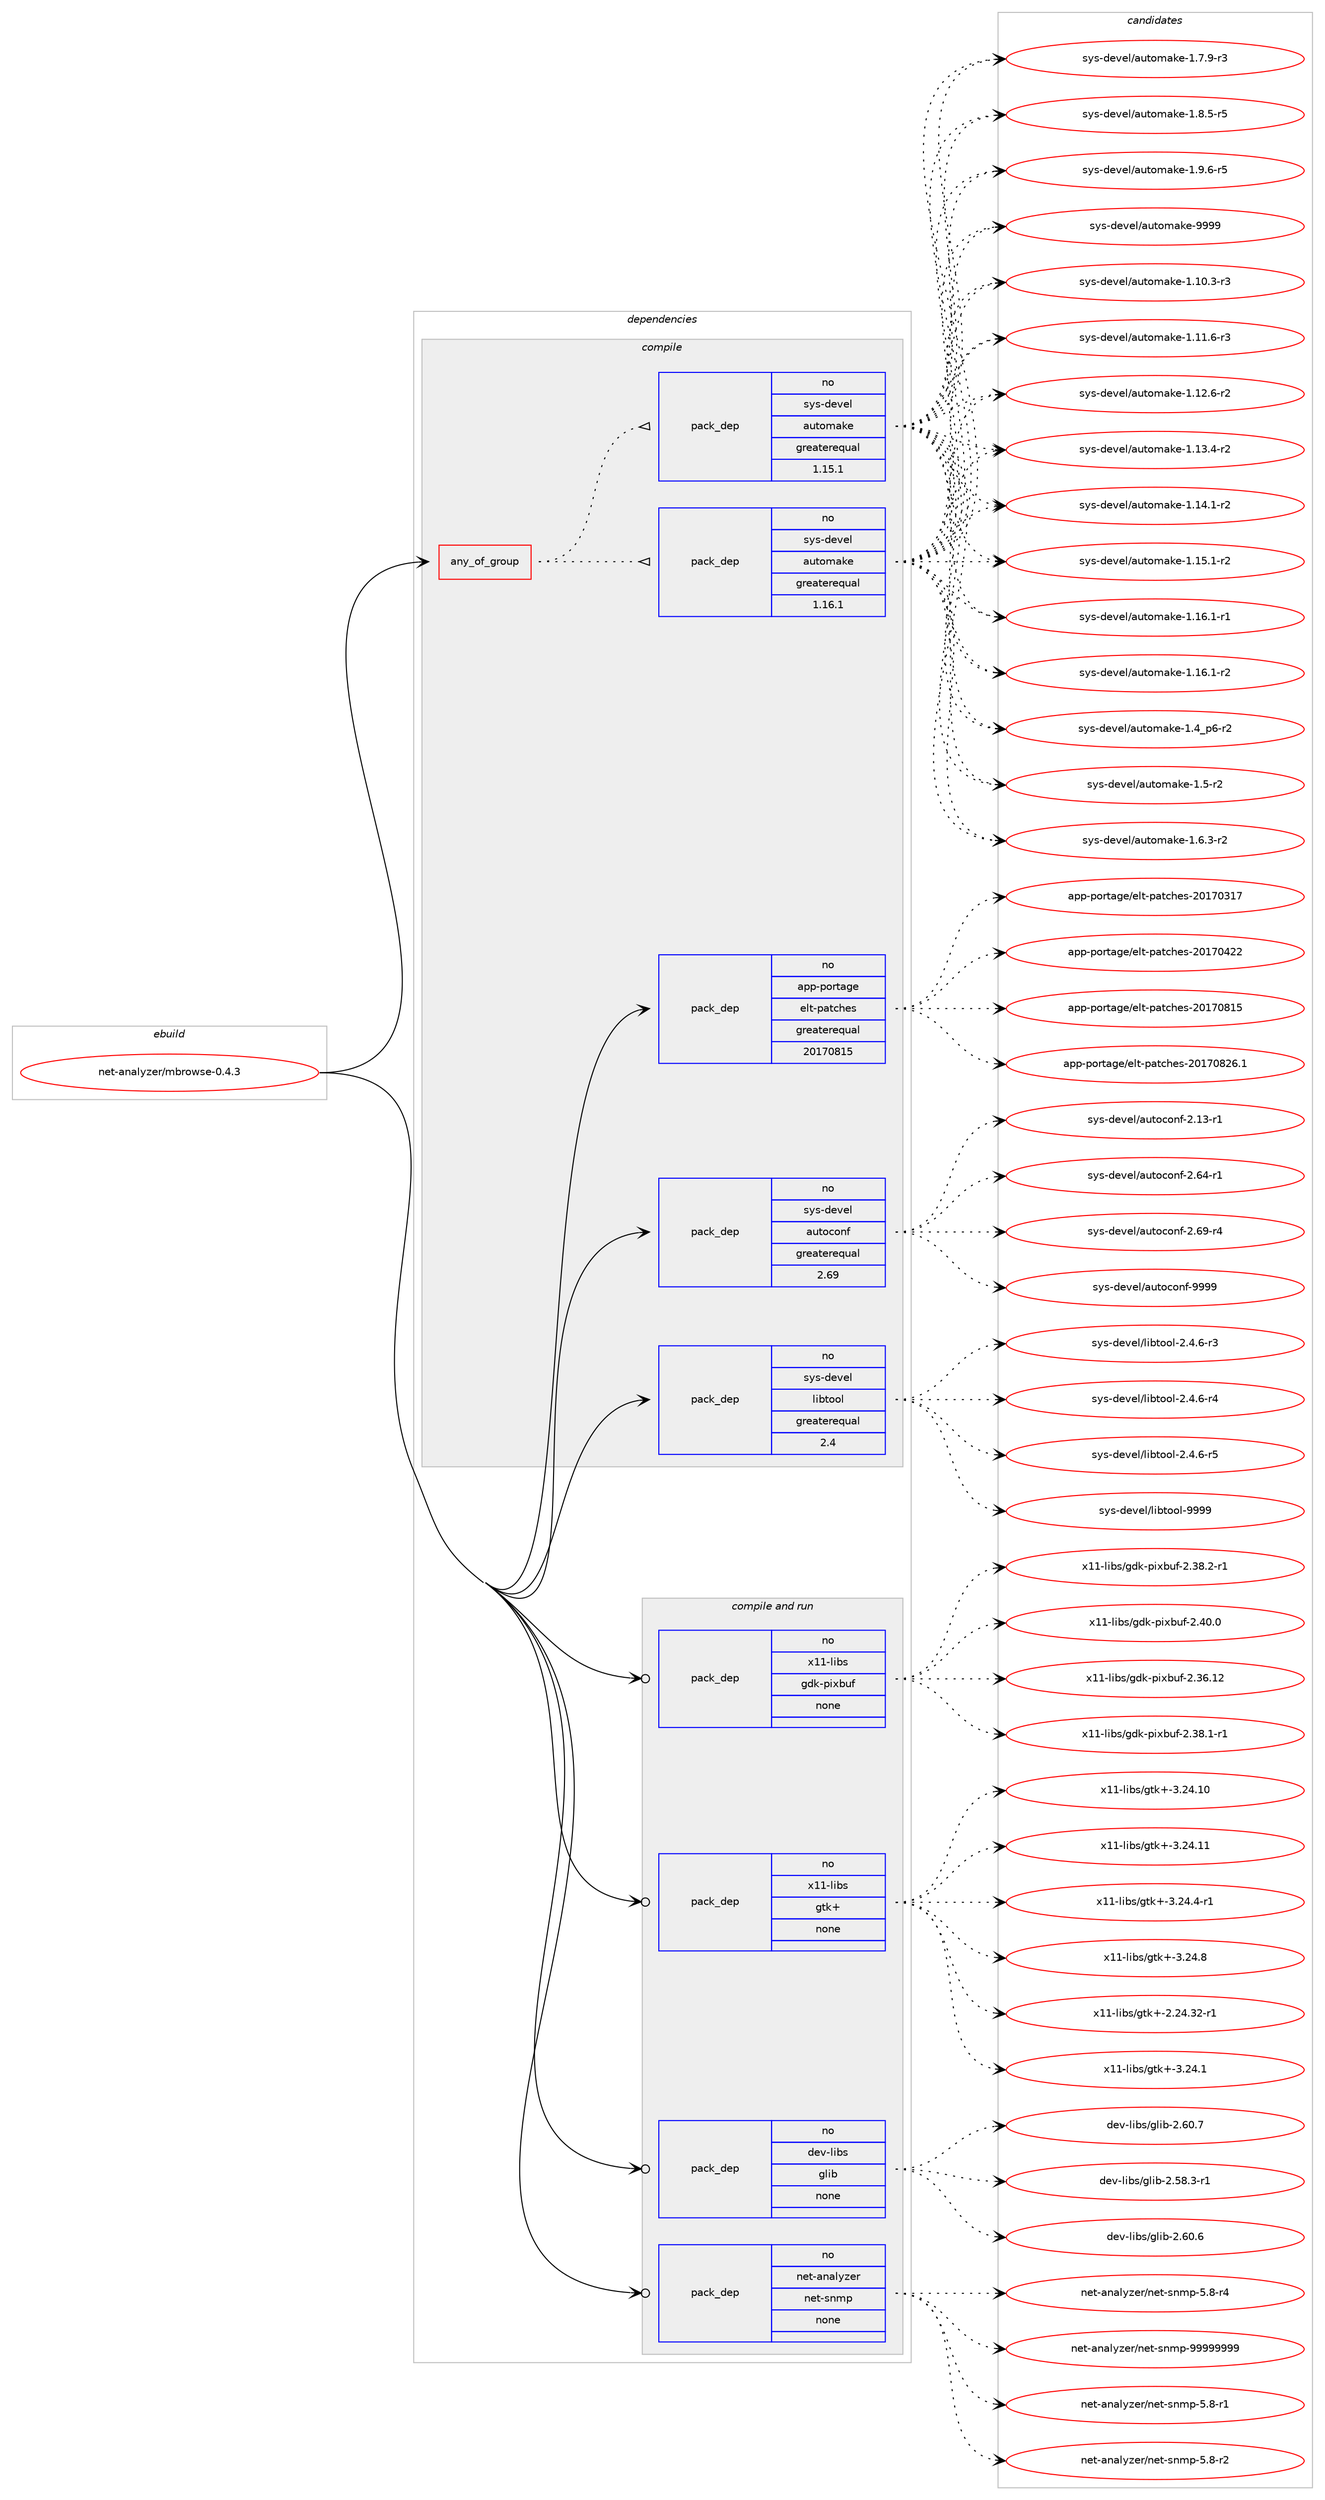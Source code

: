 digraph prolog {

# *************
# Graph options
# *************

newrank=true;
concentrate=true;
compound=true;
graph [rankdir=LR,fontname=Helvetica,fontsize=10,ranksep=1.5];#, ranksep=2.5, nodesep=0.2];
edge  [arrowhead=vee];
node  [fontname=Helvetica,fontsize=10];

# **********
# The ebuild
# **********

subgraph cluster_leftcol {
color=gray;
rank=same;
label=<<i>ebuild</i>>;
id [label="net-analyzer/mbrowse-0.4.3", color=red, width=4, href="../net-analyzer/mbrowse-0.4.3.svg"];
}

# ****************
# The dependencies
# ****************

subgraph cluster_midcol {
color=gray;
label=<<i>dependencies</i>>;
subgraph cluster_compile {
fillcolor="#eeeeee";
style=filled;
label=<<i>compile</i>>;
subgraph any13741 {
dependency813080 [label=<<TABLE BORDER="0" CELLBORDER="1" CELLSPACING="0" CELLPADDING="4"><TR><TD CELLPADDING="10">any_of_group</TD></TR></TABLE>>, shape=none, color=red];subgraph pack601021 {
dependency813081 [label=<<TABLE BORDER="0" CELLBORDER="1" CELLSPACING="0" CELLPADDING="4" WIDTH="220"><TR><TD ROWSPAN="6" CELLPADDING="30">pack_dep</TD></TR><TR><TD WIDTH="110">no</TD></TR><TR><TD>sys-devel</TD></TR><TR><TD>automake</TD></TR><TR><TD>greaterequal</TD></TR><TR><TD>1.16.1</TD></TR></TABLE>>, shape=none, color=blue];
}
dependency813080:e -> dependency813081:w [weight=20,style="dotted",arrowhead="oinv"];
subgraph pack601022 {
dependency813082 [label=<<TABLE BORDER="0" CELLBORDER="1" CELLSPACING="0" CELLPADDING="4" WIDTH="220"><TR><TD ROWSPAN="6" CELLPADDING="30">pack_dep</TD></TR><TR><TD WIDTH="110">no</TD></TR><TR><TD>sys-devel</TD></TR><TR><TD>automake</TD></TR><TR><TD>greaterequal</TD></TR><TR><TD>1.15.1</TD></TR></TABLE>>, shape=none, color=blue];
}
dependency813080:e -> dependency813082:w [weight=20,style="dotted",arrowhead="oinv"];
}
id:e -> dependency813080:w [weight=20,style="solid",arrowhead="vee"];
subgraph pack601023 {
dependency813083 [label=<<TABLE BORDER="0" CELLBORDER="1" CELLSPACING="0" CELLPADDING="4" WIDTH="220"><TR><TD ROWSPAN="6" CELLPADDING="30">pack_dep</TD></TR><TR><TD WIDTH="110">no</TD></TR><TR><TD>app-portage</TD></TR><TR><TD>elt-patches</TD></TR><TR><TD>greaterequal</TD></TR><TR><TD>20170815</TD></TR></TABLE>>, shape=none, color=blue];
}
id:e -> dependency813083:w [weight=20,style="solid",arrowhead="vee"];
subgraph pack601024 {
dependency813084 [label=<<TABLE BORDER="0" CELLBORDER="1" CELLSPACING="0" CELLPADDING="4" WIDTH="220"><TR><TD ROWSPAN="6" CELLPADDING="30">pack_dep</TD></TR><TR><TD WIDTH="110">no</TD></TR><TR><TD>sys-devel</TD></TR><TR><TD>autoconf</TD></TR><TR><TD>greaterequal</TD></TR><TR><TD>2.69</TD></TR></TABLE>>, shape=none, color=blue];
}
id:e -> dependency813084:w [weight=20,style="solid",arrowhead="vee"];
subgraph pack601025 {
dependency813085 [label=<<TABLE BORDER="0" CELLBORDER="1" CELLSPACING="0" CELLPADDING="4" WIDTH="220"><TR><TD ROWSPAN="6" CELLPADDING="30">pack_dep</TD></TR><TR><TD WIDTH="110">no</TD></TR><TR><TD>sys-devel</TD></TR><TR><TD>libtool</TD></TR><TR><TD>greaterequal</TD></TR><TR><TD>2.4</TD></TR></TABLE>>, shape=none, color=blue];
}
id:e -> dependency813085:w [weight=20,style="solid",arrowhead="vee"];
}
subgraph cluster_compileandrun {
fillcolor="#eeeeee";
style=filled;
label=<<i>compile and run</i>>;
subgraph pack601026 {
dependency813086 [label=<<TABLE BORDER="0" CELLBORDER="1" CELLSPACING="0" CELLPADDING="4" WIDTH="220"><TR><TD ROWSPAN="6" CELLPADDING="30">pack_dep</TD></TR><TR><TD WIDTH="110">no</TD></TR><TR><TD>dev-libs</TD></TR><TR><TD>glib</TD></TR><TR><TD>none</TD></TR><TR><TD></TD></TR></TABLE>>, shape=none, color=blue];
}
id:e -> dependency813086:w [weight=20,style="solid",arrowhead="odotvee"];
subgraph pack601027 {
dependency813087 [label=<<TABLE BORDER="0" CELLBORDER="1" CELLSPACING="0" CELLPADDING="4" WIDTH="220"><TR><TD ROWSPAN="6" CELLPADDING="30">pack_dep</TD></TR><TR><TD WIDTH="110">no</TD></TR><TR><TD>net-analyzer</TD></TR><TR><TD>net-snmp</TD></TR><TR><TD>none</TD></TR><TR><TD></TD></TR></TABLE>>, shape=none, color=blue];
}
id:e -> dependency813087:w [weight=20,style="solid",arrowhead="odotvee"];
subgraph pack601028 {
dependency813088 [label=<<TABLE BORDER="0" CELLBORDER="1" CELLSPACING="0" CELLPADDING="4" WIDTH="220"><TR><TD ROWSPAN="6" CELLPADDING="30">pack_dep</TD></TR><TR><TD WIDTH="110">no</TD></TR><TR><TD>x11-libs</TD></TR><TR><TD>gdk-pixbuf</TD></TR><TR><TD>none</TD></TR><TR><TD></TD></TR></TABLE>>, shape=none, color=blue];
}
id:e -> dependency813088:w [weight=20,style="solid",arrowhead="odotvee"];
subgraph pack601029 {
dependency813089 [label=<<TABLE BORDER="0" CELLBORDER="1" CELLSPACING="0" CELLPADDING="4" WIDTH="220"><TR><TD ROWSPAN="6" CELLPADDING="30">pack_dep</TD></TR><TR><TD WIDTH="110">no</TD></TR><TR><TD>x11-libs</TD></TR><TR><TD>gtk+</TD></TR><TR><TD>none</TD></TR><TR><TD></TD></TR></TABLE>>, shape=none, color=blue];
}
id:e -> dependency813089:w [weight=20,style="solid",arrowhead="odotvee"];
}
subgraph cluster_run {
fillcolor="#eeeeee";
style=filled;
label=<<i>run</i>>;
}
}

# **************
# The candidates
# **************

subgraph cluster_choices {
rank=same;
color=gray;
label=<<i>candidates</i>>;

subgraph choice601021 {
color=black;
nodesep=1;
choice11512111545100101118101108479711711611110997107101454946494846514511451 [label="sys-devel/automake-1.10.3-r3", color=red, width=4,href="../sys-devel/automake-1.10.3-r3.svg"];
choice11512111545100101118101108479711711611110997107101454946494946544511451 [label="sys-devel/automake-1.11.6-r3", color=red, width=4,href="../sys-devel/automake-1.11.6-r3.svg"];
choice11512111545100101118101108479711711611110997107101454946495046544511450 [label="sys-devel/automake-1.12.6-r2", color=red, width=4,href="../sys-devel/automake-1.12.6-r2.svg"];
choice11512111545100101118101108479711711611110997107101454946495146524511450 [label="sys-devel/automake-1.13.4-r2", color=red, width=4,href="../sys-devel/automake-1.13.4-r2.svg"];
choice11512111545100101118101108479711711611110997107101454946495246494511450 [label="sys-devel/automake-1.14.1-r2", color=red, width=4,href="../sys-devel/automake-1.14.1-r2.svg"];
choice11512111545100101118101108479711711611110997107101454946495346494511450 [label="sys-devel/automake-1.15.1-r2", color=red, width=4,href="../sys-devel/automake-1.15.1-r2.svg"];
choice11512111545100101118101108479711711611110997107101454946495446494511449 [label="sys-devel/automake-1.16.1-r1", color=red, width=4,href="../sys-devel/automake-1.16.1-r1.svg"];
choice11512111545100101118101108479711711611110997107101454946495446494511450 [label="sys-devel/automake-1.16.1-r2", color=red, width=4,href="../sys-devel/automake-1.16.1-r2.svg"];
choice115121115451001011181011084797117116111109971071014549465295112544511450 [label="sys-devel/automake-1.4_p6-r2", color=red, width=4,href="../sys-devel/automake-1.4_p6-r2.svg"];
choice11512111545100101118101108479711711611110997107101454946534511450 [label="sys-devel/automake-1.5-r2", color=red, width=4,href="../sys-devel/automake-1.5-r2.svg"];
choice115121115451001011181011084797117116111109971071014549465446514511450 [label="sys-devel/automake-1.6.3-r2", color=red, width=4,href="../sys-devel/automake-1.6.3-r2.svg"];
choice115121115451001011181011084797117116111109971071014549465546574511451 [label="sys-devel/automake-1.7.9-r3", color=red, width=4,href="../sys-devel/automake-1.7.9-r3.svg"];
choice115121115451001011181011084797117116111109971071014549465646534511453 [label="sys-devel/automake-1.8.5-r5", color=red, width=4,href="../sys-devel/automake-1.8.5-r5.svg"];
choice115121115451001011181011084797117116111109971071014549465746544511453 [label="sys-devel/automake-1.9.6-r5", color=red, width=4,href="../sys-devel/automake-1.9.6-r5.svg"];
choice115121115451001011181011084797117116111109971071014557575757 [label="sys-devel/automake-9999", color=red, width=4,href="../sys-devel/automake-9999.svg"];
dependency813081:e -> choice11512111545100101118101108479711711611110997107101454946494846514511451:w [style=dotted,weight="100"];
dependency813081:e -> choice11512111545100101118101108479711711611110997107101454946494946544511451:w [style=dotted,weight="100"];
dependency813081:e -> choice11512111545100101118101108479711711611110997107101454946495046544511450:w [style=dotted,weight="100"];
dependency813081:e -> choice11512111545100101118101108479711711611110997107101454946495146524511450:w [style=dotted,weight="100"];
dependency813081:e -> choice11512111545100101118101108479711711611110997107101454946495246494511450:w [style=dotted,weight="100"];
dependency813081:e -> choice11512111545100101118101108479711711611110997107101454946495346494511450:w [style=dotted,weight="100"];
dependency813081:e -> choice11512111545100101118101108479711711611110997107101454946495446494511449:w [style=dotted,weight="100"];
dependency813081:e -> choice11512111545100101118101108479711711611110997107101454946495446494511450:w [style=dotted,weight="100"];
dependency813081:e -> choice115121115451001011181011084797117116111109971071014549465295112544511450:w [style=dotted,weight="100"];
dependency813081:e -> choice11512111545100101118101108479711711611110997107101454946534511450:w [style=dotted,weight="100"];
dependency813081:e -> choice115121115451001011181011084797117116111109971071014549465446514511450:w [style=dotted,weight="100"];
dependency813081:e -> choice115121115451001011181011084797117116111109971071014549465546574511451:w [style=dotted,weight="100"];
dependency813081:e -> choice115121115451001011181011084797117116111109971071014549465646534511453:w [style=dotted,weight="100"];
dependency813081:e -> choice115121115451001011181011084797117116111109971071014549465746544511453:w [style=dotted,weight="100"];
dependency813081:e -> choice115121115451001011181011084797117116111109971071014557575757:w [style=dotted,weight="100"];
}
subgraph choice601022 {
color=black;
nodesep=1;
choice11512111545100101118101108479711711611110997107101454946494846514511451 [label="sys-devel/automake-1.10.3-r3", color=red, width=4,href="../sys-devel/automake-1.10.3-r3.svg"];
choice11512111545100101118101108479711711611110997107101454946494946544511451 [label="sys-devel/automake-1.11.6-r3", color=red, width=4,href="../sys-devel/automake-1.11.6-r3.svg"];
choice11512111545100101118101108479711711611110997107101454946495046544511450 [label="sys-devel/automake-1.12.6-r2", color=red, width=4,href="../sys-devel/automake-1.12.6-r2.svg"];
choice11512111545100101118101108479711711611110997107101454946495146524511450 [label="sys-devel/automake-1.13.4-r2", color=red, width=4,href="../sys-devel/automake-1.13.4-r2.svg"];
choice11512111545100101118101108479711711611110997107101454946495246494511450 [label="sys-devel/automake-1.14.1-r2", color=red, width=4,href="../sys-devel/automake-1.14.1-r2.svg"];
choice11512111545100101118101108479711711611110997107101454946495346494511450 [label="sys-devel/automake-1.15.1-r2", color=red, width=4,href="../sys-devel/automake-1.15.1-r2.svg"];
choice11512111545100101118101108479711711611110997107101454946495446494511449 [label="sys-devel/automake-1.16.1-r1", color=red, width=4,href="../sys-devel/automake-1.16.1-r1.svg"];
choice11512111545100101118101108479711711611110997107101454946495446494511450 [label="sys-devel/automake-1.16.1-r2", color=red, width=4,href="../sys-devel/automake-1.16.1-r2.svg"];
choice115121115451001011181011084797117116111109971071014549465295112544511450 [label="sys-devel/automake-1.4_p6-r2", color=red, width=4,href="../sys-devel/automake-1.4_p6-r2.svg"];
choice11512111545100101118101108479711711611110997107101454946534511450 [label="sys-devel/automake-1.5-r2", color=red, width=4,href="../sys-devel/automake-1.5-r2.svg"];
choice115121115451001011181011084797117116111109971071014549465446514511450 [label="sys-devel/automake-1.6.3-r2", color=red, width=4,href="../sys-devel/automake-1.6.3-r2.svg"];
choice115121115451001011181011084797117116111109971071014549465546574511451 [label="sys-devel/automake-1.7.9-r3", color=red, width=4,href="../sys-devel/automake-1.7.9-r3.svg"];
choice115121115451001011181011084797117116111109971071014549465646534511453 [label="sys-devel/automake-1.8.5-r5", color=red, width=4,href="../sys-devel/automake-1.8.5-r5.svg"];
choice115121115451001011181011084797117116111109971071014549465746544511453 [label="sys-devel/automake-1.9.6-r5", color=red, width=4,href="../sys-devel/automake-1.9.6-r5.svg"];
choice115121115451001011181011084797117116111109971071014557575757 [label="sys-devel/automake-9999", color=red, width=4,href="../sys-devel/automake-9999.svg"];
dependency813082:e -> choice11512111545100101118101108479711711611110997107101454946494846514511451:w [style=dotted,weight="100"];
dependency813082:e -> choice11512111545100101118101108479711711611110997107101454946494946544511451:w [style=dotted,weight="100"];
dependency813082:e -> choice11512111545100101118101108479711711611110997107101454946495046544511450:w [style=dotted,weight="100"];
dependency813082:e -> choice11512111545100101118101108479711711611110997107101454946495146524511450:w [style=dotted,weight="100"];
dependency813082:e -> choice11512111545100101118101108479711711611110997107101454946495246494511450:w [style=dotted,weight="100"];
dependency813082:e -> choice11512111545100101118101108479711711611110997107101454946495346494511450:w [style=dotted,weight="100"];
dependency813082:e -> choice11512111545100101118101108479711711611110997107101454946495446494511449:w [style=dotted,weight="100"];
dependency813082:e -> choice11512111545100101118101108479711711611110997107101454946495446494511450:w [style=dotted,weight="100"];
dependency813082:e -> choice115121115451001011181011084797117116111109971071014549465295112544511450:w [style=dotted,weight="100"];
dependency813082:e -> choice11512111545100101118101108479711711611110997107101454946534511450:w [style=dotted,weight="100"];
dependency813082:e -> choice115121115451001011181011084797117116111109971071014549465446514511450:w [style=dotted,weight="100"];
dependency813082:e -> choice115121115451001011181011084797117116111109971071014549465546574511451:w [style=dotted,weight="100"];
dependency813082:e -> choice115121115451001011181011084797117116111109971071014549465646534511453:w [style=dotted,weight="100"];
dependency813082:e -> choice115121115451001011181011084797117116111109971071014549465746544511453:w [style=dotted,weight="100"];
dependency813082:e -> choice115121115451001011181011084797117116111109971071014557575757:w [style=dotted,weight="100"];
}
subgraph choice601023 {
color=black;
nodesep=1;
choice97112112451121111141169710310147101108116451129711699104101115455048495548514955 [label="app-portage/elt-patches-20170317", color=red, width=4,href="../app-portage/elt-patches-20170317.svg"];
choice97112112451121111141169710310147101108116451129711699104101115455048495548525050 [label="app-portage/elt-patches-20170422", color=red, width=4,href="../app-portage/elt-patches-20170422.svg"];
choice97112112451121111141169710310147101108116451129711699104101115455048495548564953 [label="app-portage/elt-patches-20170815", color=red, width=4,href="../app-portage/elt-patches-20170815.svg"];
choice971121124511211111411697103101471011081164511297116991041011154550484955485650544649 [label="app-portage/elt-patches-20170826.1", color=red, width=4,href="../app-portage/elt-patches-20170826.1.svg"];
dependency813083:e -> choice97112112451121111141169710310147101108116451129711699104101115455048495548514955:w [style=dotted,weight="100"];
dependency813083:e -> choice97112112451121111141169710310147101108116451129711699104101115455048495548525050:w [style=dotted,weight="100"];
dependency813083:e -> choice97112112451121111141169710310147101108116451129711699104101115455048495548564953:w [style=dotted,weight="100"];
dependency813083:e -> choice971121124511211111411697103101471011081164511297116991041011154550484955485650544649:w [style=dotted,weight="100"];
}
subgraph choice601024 {
color=black;
nodesep=1;
choice1151211154510010111810110847971171161119911111010245504649514511449 [label="sys-devel/autoconf-2.13-r1", color=red, width=4,href="../sys-devel/autoconf-2.13-r1.svg"];
choice1151211154510010111810110847971171161119911111010245504654524511449 [label="sys-devel/autoconf-2.64-r1", color=red, width=4,href="../sys-devel/autoconf-2.64-r1.svg"];
choice1151211154510010111810110847971171161119911111010245504654574511452 [label="sys-devel/autoconf-2.69-r4", color=red, width=4,href="../sys-devel/autoconf-2.69-r4.svg"];
choice115121115451001011181011084797117116111991111101024557575757 [label="sys-devel/autoconf-9999", color=red, width=4,href="../sys-devel/autoconf-9999.svg"];
dependency813084:e -> choice1151211154510010111810110847971171161119911111010245504649514511449:w [style=dotted,weight="100"];
dependency813084:e -> choice1151211154510010111810110847971171161119911111010245504654524511449:w [style=dotted,weight="100"];
dependency813084:e -> choice1151211154510010111810110847971171161119911111010245504654574511452:w [style=dotted,weight="100"];
dependency813084:e -> choice115121115451001011181011084797117116111991111101024557575757:w [style=dotted,weight="100"];
}
subgraph choice601025 {
color=black;
nodesep=1;
choice1151211154510010111810110847108105981161111111084550465246544511451 [label="sys-devel/libtool-2.4.6-r3", color=red, width=4,href="../sys-devel/libtool-2.4.6-r3.svg"];
choice1151211154510010111810110847108105981161111111084550465246544511452 [label="sys-devel/libtool-2.4.6-r4", color=red, width=4,href="../sys-devel/libtool-2.4.6-r4.svg"];
choice1151211154510010111810110847108105981161111111084550465246544511453 [label="sys-devel/libtool-2.4.6-r5", color=red, width=4,href="../sys-devel/libtool-2.4.6-r5.svg"];
choice1151211154510010111810110847108105981161111111084557575757 [label="sys-devel/libtool-9999", color=red, width=4,href="../sys-devel/libtool-9999.svg"];
dependency813085:e -> choice1151211154510010111810110847108105981161111111084550465246544511451:w [style=dotted,weight="100"];
dependency813085:e -> choice1151211154510010111810110847108105981161111111084550465246544511452:w [style=dotted,weight="100"];
dependency813085:e -> choice1151211154510010111810110847108105981161111111084550465246544511453:w [style=dotted,weight="100"];
dependency813085:e -> choice1151211154510010111810110847108105981161111111084557575757:w [style=dotted,weight="100"];
}
subgraph choice601026 {
color=black;
nodesep=1;
choice10010111845108105981154710310810598455046535646514511449 [label="dev-libs/glib-2.58.3-r1", color=red, width=4,href="../dev-libs/glib-2.58.3-r1.svg"];
choice1001011184510810598115471031081059845504654484654 [label="dev-libs/glib-2.60.6", color=red, width=4,href="../dev-libs/glib-2.60.6.svg"];
choice1001011184510810598115471031081059845504654484655 [label="dev-libs/glib-2.60.7", color=red, width=4,href="../dev-libs/glib-2.60.7.svg"];
dependency813086:e -> choice10010111845108105981154710310810598455046535646514511449:w [style=dotted,weight="100"];
dependency813086:e -> choice1001011184510810598115471031081059845504654484654:w [style=dotted,weight="100"];
dependency813086:e -> choice1001011184510810598115471031081059845504654484655:w [style=dotted,weight="100"];
}
subgraph choice601027 {
color=black;
nodesep=1;
choice1101011164597110971081211221011144711010111645115110109112455346564511449 [label="net-analyzer/net-snmp-5.8-r1", color=red, width=4,href="../net-analyzer/net-snmp-5.8-r1.svg"];
choice1101011164597110971081211221011144711010111645115110109112455346564511450 [label="net-analyzer/net-snmp-5.8-r2", color=red, width=4,href="../net-analyzer/net-snmp-5.8-r2.svg"];
choice1101011164597110971081211221011144711010111645115110109112455346564511452 [label="net-analyzer/net-snmp-5.8-r4", color=red, width=4,href="../net-analyzer/net-snmp-5.8-r4.svg"];
choice1101011164597110971081211221011144711010111645115110109112455757575757575757 [label="net-analyzer/net-snmp-99999999", color=red, width=4,href="../net-analyzer/net-snmp-99999999.svg"];
dependency813087:e -> choice1101011164597110971081211221011144711010111645115110109112455346564511449:w [style=dotted,weight="100"];
dependency813087:e -> choice1101011164597110971081211221011144711010111645115110109112455346564511450:w [style=dotted,weight="100"];
dependency813087:e -> choice1101011164597110971081211221011144711010111645115110109112455346564511452:w [style=dotted,weight="100"];
dependency813087:e -> choice1101011164597110971081211221011144711010111645115110109112455757575757575757:w [style=dotted,weight="100"];
}
subgraph choice601028 {
color=black;
nodesep=1;
choice120494945108105981154710310010745112105120981171024550465154464950 [label="x11-libs/gdk-pixbuf-2.36.12", color=red, width=4,href="../x11-libs/gdk-pixbuf-2.36.12.svg"];
choice12049494510810598115471031001074511210512098117102455046515646494511449 [label="x11-libs/gdk-pixbuf-2.38.1-r1", color=red, width=4,href="../x11-libs/gdk-pixbuf-2.38.1-r1.svg"];
choice12049494510810598115471031001074511210512098117102455046515646504511449 [label="x11-libs/gdk-pixbuf-2.38.2-r1", color=red, width=4,href="../x11-libs/gdk-pixbuf-2.38.2-r1.svg"];
choice1204949451081059811547103100107451121051209811710245504652484648 [label="x11-libs/gdk-pixbuf-2.40.0", color=red, width=4,href="../x11-libs/gdk-pixbuf-2.40.0.svg"];
dependency813088:e -> choice120494945108105981154710310010745112105120981171024550465154464950:w [style=dotted,weight="100"];
dependency813088:e -> choice12049494510810598115471031001074511210512098117102455046515646494511449:w [style=dotted,weight="100"];
dependency813088:e -> choice12049494510810598115471031001074511210512098117102455046515646504511449:w [style=dotted,weight="100"];
dependency813088:e -> choice1204949451081059811547103100107451121051209811710245504652484648:w [style=dotted,weight="100"];
}
subgraph choice601029 {
color=black;
nodesep=1;
choice12049494510810598115471031161074345504650524651504511449 [label="x11-libs/gtk+-2.24.32-r1", color=red, width=4,href="../x11-libs/gtk+-2.24.32-r1.svg"];
choice12049494510810598115471031161074345514650524649 [label="x11-libs/gtk+-3.24.1", color=red, width=4,href="../x11-libs/gtk+-3.24.1.svg"];
choice1204949451081059811547103116107434551465052464948 [label="x11-libs/gtk+-3.24.10", color=red, width=4,href="../x11-libs/gtk+-3.24.10.svg"];
choice1204949451081059811547103116107434551465052464949 [label="x11-libs/gtk+-3.24.11", color=red, width=4,href="../x11-libs/gtk+-3.24.11.svg"];
choice120494945108105981154710311610743455146505246524511449 [label="x11-libs/gtk+-3.24.4-r1", color=red, width=4,href="../x11-libs/gtk+-3.24.4-r1.svg"];
choice12049494510810598115471031161074345514650524656 [label="x11-libs/gtk+-3.24.8", color=red, width=4,href="../x11-libs/gtk+-3.24.8.svg"];
dependency813089:e -> choice12049494510810598115471031161074345504650524651504511449:w [style=dotted,weight="100"];
dependency813089:e -> choice12049494510810598115471031161074345514650524649:w [style=dotted,weight="100"];
dependency813089:e -> choice1204949451081059811547103116107434551465052464948:w [style=dotted,weight="100"];
dependency813089:e -> choice1204949451081059811547103116107434551465052464949:w [style=dotted,weight="100"];
dependency813089:e -> choice120494945108105981154710311610743455146505246524511449:w [style=dotted,weight="100"];
dependency813089:e -> choice12049494510810598115471031161074345514650524656:w [style=dotted,weight="100"];
}
}

}
